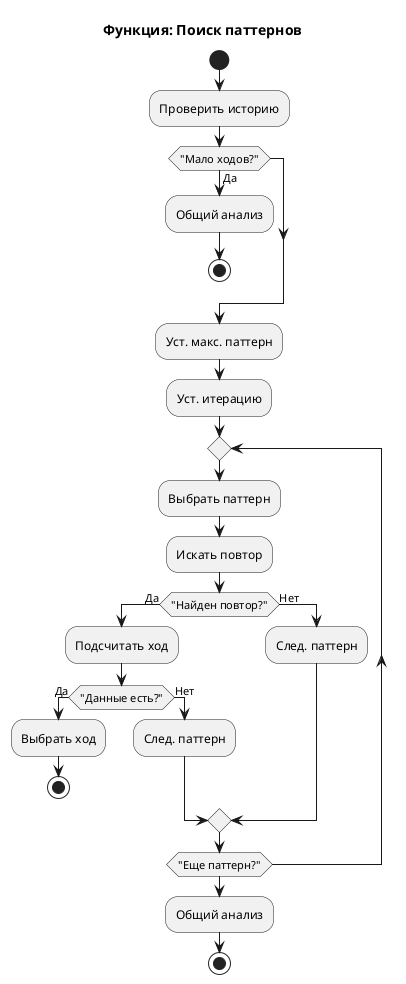 @startuml
title Функция: Поиск паттернов

start
:Проверить историю;
if ("Мало ходов?") then (Да)
  :Общий анализ;
  stop
endif

:Уст. макс. паттерн;
:Уст. итерацию;

repeat
  :Выбрать паттерн;
  :Искать повтор;
  if ("Найден повтор?") then (Да)
    :Подсчитать ход;
    if ("Данные есть?") then (Да)
      :Выбрать ход;
      stop
    else (Нет)
      :След. паттерн;
    endif
  else (Нет)
    :След. паттерн;
  endif
repeat while ("Еще паттерн?")

:Общий анализ;
stop
@enduml
